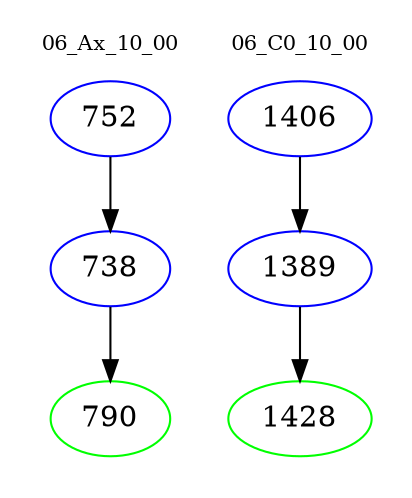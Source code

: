 digraph{
subgraph cluster_0 {
color = white
label = "06_Ax_10_00";
fontsize=10;
T0_752 [label="752", color="blue"]
T0_752 -> T0_738 [color="black"]
T0_738 [label="738", color="blue"]
T0_738 -> T0_790 [color="black"]
T0_790 [label="790", color="green"]
}
subgraph cluster_1 {
color = white
label = "06_C0_10_00";
fontsize=10;
T1_1406 [label="1406", color="blue"]
T1_1406 -> T1_1389 [color="black"]
T1_1389 [label="1389", color="blue"]
T1_1389 -> T1_1428 [color="black"]
T1_1428 [label="1428", color="green"]
}
}

